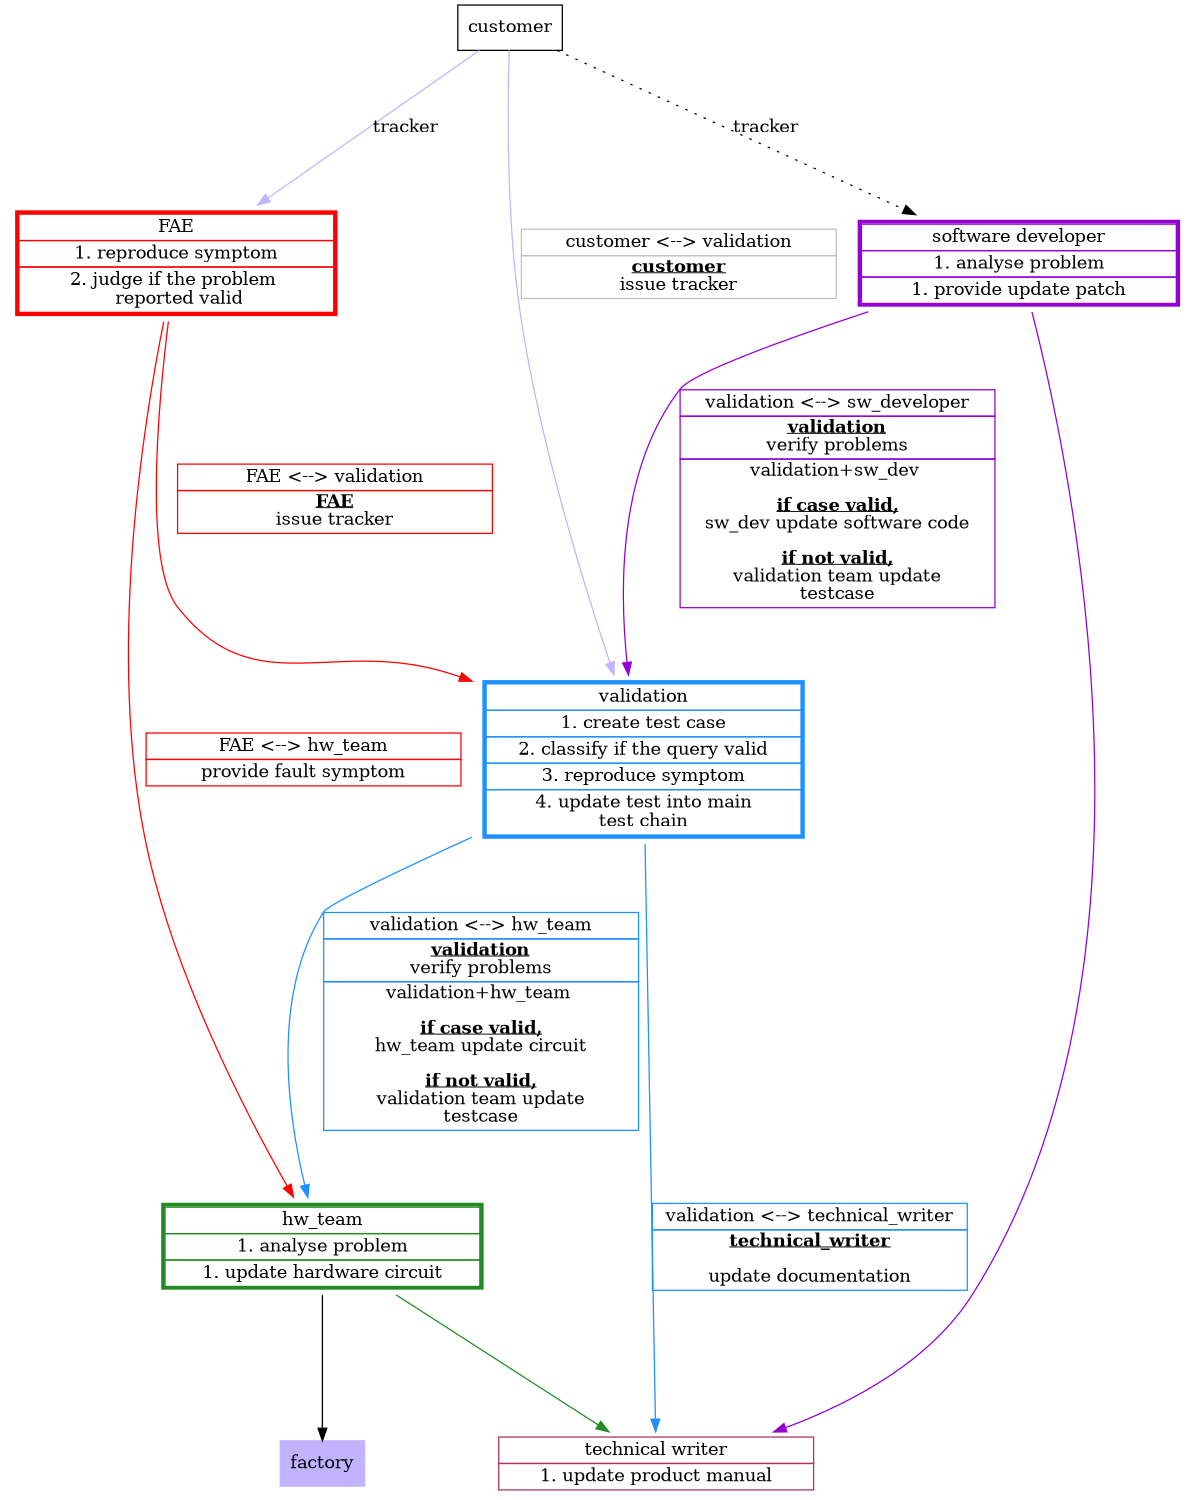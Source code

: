 // https://www.w3schools.com/colors/colors_names.asp

digraph qa_process {
  ranksep = 1.5; size = "10,10";

  customer [
    label="customer"
    shape=box
    class="social"
    ]

  validation [
    shape=plaintext
    label=<
      <table border='3' cellborder='1' color="DodgerBlue" cellspacing='0'>
        <tr>
          <td width='250px'>validation</td>
        </tr>
        <tr><td>1. create test case</td></tr>
        <tr><td>2. classify if the query valid</td></tr>
        <tr><td>3. reproduce symptom</td></tr>
        <tr><td>4. update test into main<br />test chain</td></tr>
      </table>
      >
    ]

  FAE [
    label="FAE"
    color="red"
    shape=plaintext
    label=<
<table border='3' cellborder='1' color='red' cellspacing='0'>
<tr>
<td width='250px'>FAE</td>
</tr>
<tr><td>1. reproduce symptom</td></tr>
<tr><td>2. judge if the problem <br /> reported valid</td></tr>
</table>
      >
    ]
  // {rank=same; validation, FAE}

  sw_developer [
shape=plaintext
label=<
<table border='3' cellborder='1' color="DarkViolet" cellspacing='0'>
<tr>
<td width='250px'>software developer</td>
</tr>
<tr><td>1. analyse problem</td></tr>
<tr><td>1. provide update patch</td></tr>
</table>
>
]

  hw_team [
    label=<
      <table border='3' cellborder='1' color='ForestGreen' cellspacing='0'>
        <tr>
          <td width='250px'>hw_team</td>
        </tr>
        <tr><td>1. analyse problem</td></tr>
        <tr><td>1. update hardware circuit</td></tr>
      </table>
    >
    shape=plaintext
  ]

  technical_writer [
    label=<
<table border='0' cellborder='1' color='maroon' cellspacing='0'>

<tr><td width='250px'>technical writer</td></tr>
<tr><td>1. update product manual</td></tr>

</table>
    >
    shape=plaintext
  ]

  factory [
    label="factory"
    shape=box
    style=filled
    color=".7 .3 1.0"
    ]

  customer -> FAE [
    label="tracker"
    color=".7 .3 1.0"
    ]

  FAE -> validation [
    color="red"
    label=<
<table border='0' cellborder='1' color='red' cellspacing='0'>
<tr><td width='250px'>FAE &lt;--&gt; validation</td></tr>
<tr><td><u><b>FAE</b></u><br />
issue tracker</td></tr>
</table>
    >
  ]

  customer -> validation [
    label=<
<table border='0' cellborder='1' color='grey' cellspacing='0'>
<tr><td width='250px'>customer &lt;--&gt; validation</td></tr>
<tr><td><u><b>customer</b></u><br />
issue tracker</td></tr>
</table>
    >
    color=".7 .3 1.0"
  ]

  // validation -> sw_developer [
  //   label=<
  //     <table border='2' cellborder='1' color='grey' cellspacing='0'>
  //         <tr>
  //           <td width='250px'>validation &lt; - sw_developer</td>
  //         </tr>
  //         <tr><td>1. patch</td></tr>
  //         <tr><td>2. update version</td></tr>
  //     </table>
  //     >
  // ]



  sw_developer -> validation [
    color="DarkViolet"
    label=<
<table border='0' cellborder='1' color='DarkViolet' cellspacing='0'>
<tr>
<td width='250px'>validation &lt;--&gt; sw_developer</td>
</tr>
<tr><td>
<u><b>validation</b></u><br/>
verify problems
</td></tr>
<tr><td>validation+sw_dev <br />
<br />
<b><u>if case valid,<br /></u></b>
sw_dev update software code<br />
<br />
<b><u>if not valid,<br /></u></b>
validation team update<br />testcase<br />
</td></tr>

</table>
      >
  ]


  validation -> hw_team [
    color="DodgerBlue"
    label=<
<table border='0' cellborder='1' color='DodgerBlue' cellspacing='0'>
<tr>
<td width='250px'>validation &lt;--&gt; hw_team</td>
</tr>
<tr><td>
<u><b>validation</b></u><br/>
verify problems
</td></tr>
<tr><td>validation+hw_team <br />
<br />
<b><u>if case valid,<br /></u></b>
hw_team update circuit<br />
<br />
<b><u>if not valid,<br /></u></b>
validation team update<br />testcase<br />
</td></tr>
</table>
      >
  ]

  FAE -> hw_team [
    color="red"
    label=<
<table border='0' cellborder='1' color='red' cellspacing='0'>
<tr><td width='250px'>FAE &lt;--&gt; hw_team</td></tr>
<tr><td>provide fault symptom</td></tr>
</table>
    >
  ]

  hw_team -> technical_writer [
    color="ForestGreen"
  ]

  sw_developer -> technical_writer[
    color="DarkViolet"
  ]

  validation -> technical_writer [
color="DodgerBlue"
label=<
<table border='0' cellborder='1' color='DodgerBlue' cellspacing='0'>
<tr>
<td width='250px'>validation &lt;--&gt; technical_writer</td>
</tr>
<tr><td><b><u>technical_writer</u></b><br />
<br />
update documentation
</td></tr>
</table>
    >
  ]

  customer -> sw_developer [
    style=dotted
    label="tracker"
  ]

  hw_team -> factory

}
